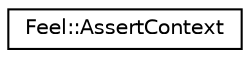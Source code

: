 digraph "Graphical Class Hierarchy"
{
 // LATEX_PDF_SIZE
  edge [fontname="Helvetica",fontsize="10",labelfontname="Helvetica",labelfontsize="10"];
  node [fontname="Helvetica",fontsize="10",shape=record];
  rankdir="LR";
  Node0 [label="Feel::AssertContext",height=0.2,width=0.4,color="black", fillcolor="white", style="filled",URL="$classFeel_1_1AssertContext.html",tooltip="contains details about a failed assertion"];
}
